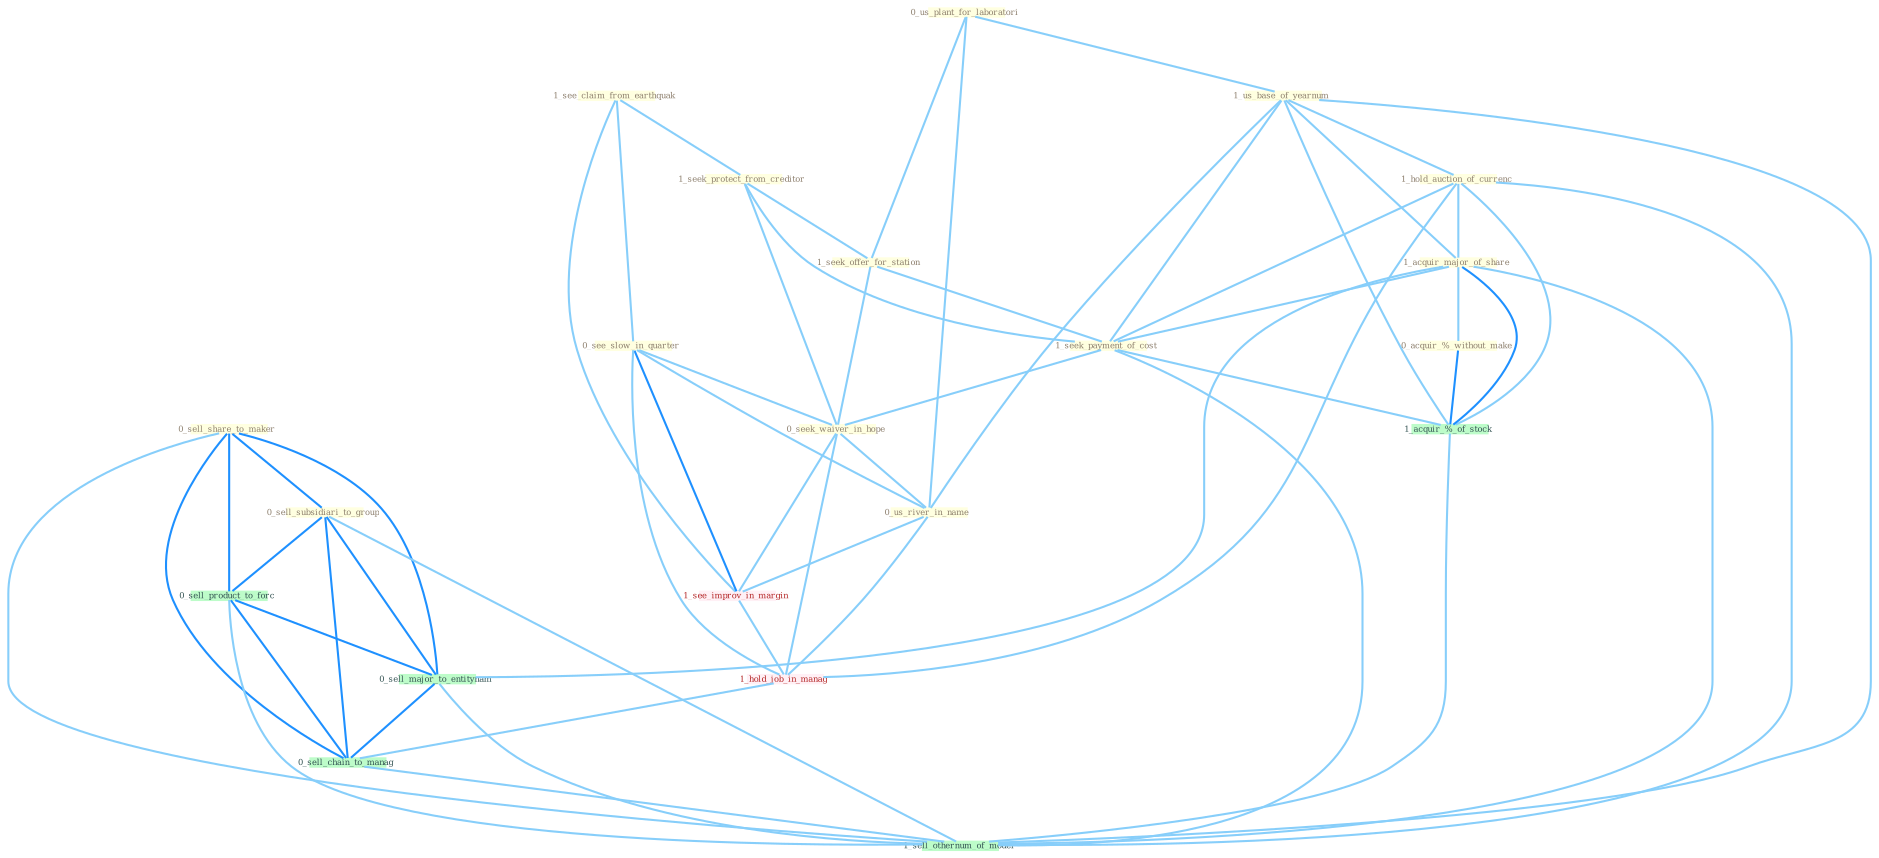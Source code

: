 Graph G{ 
    node
    [shape=polygon,style=filled,width=.5,height=.06,color="#BDFCC9",fixedsize=true,fontsize=4,
    fontcolor="#2f4f4f"];
    {node
    [color="#ffffe0", fontcolor="#8b7d6b"] "1_see_claim_from_earthquak " "0_see_slow_in_quarter " "1_seek_protect_from_creditor " "0_sell_share_to_maker " "0_us_plant_for_laboratori " "1_us_base_of_yearnum " "0_sell_subsidiari_to_group " "1_seek_offer_for_station " "1_hold_auction_of_currenc " "1_acquir_major_of_share " "1_seek_payment_of_cost " "0_acquir_%_without_make " "0_seek_waiver_in_hope " "0_us_river_in_name "}
{node [color="#fff0f5", fontcolor="#b22222"] "1_see_improv_in_margin " "1_hold_job_in_manag "}
edge [color="#B0E2FF"];

	"1_see_claim_from_earthquak " -- "0_see_slow_in_quarter " [w="1", color="#87cefa" ];
	"1_see_claim_from_earthquak " -- "1_seek_protect_from_creditor " [w="1", color="#87cefa" ];
	"1_see_claim_from_earthquak " -- "1_see_improv_in_margin " [w="1", color="#87cefa" ];
	"0_see_slow_in_quarter " -- "0_seek_waiver_in_hope " [w="1", color="#87cefa" ];
	"0_see_slow_in_quarter " -- "0_us_river_in_name " [w="1", color="#87cefa" ];
	"0_see_slow_in_quarter " -- "1_see_improv_in_margin " [w="2", color="#1e90ff" , len=0.8];
	"0_see_slow_in_quarter " -- "1_hold_job_in_manag " [w="1", color="#87cefa" ];
	"1_seek_protect_from_creditor " -- "1_seek_offer_for_station " [w="1", color="#87cefa" ];
	"1_seek_protect_from_creditor " -- "1_seek_payment_of_cost " [w="1", color="#87cefa" ];
	"1_seek_protect_from_creditor " -- "0_seek_waiver_in_hope " [w="1", color="#87cefa" ];
	"0_sell_share_to_maker " -- "0_sell_subsidiari_to_group " [w="2", color="#1e90ff" , len=0.8];
	"0_sell_share_to_maker " -- "0_sell_product_to_forc " [w="2", color="#1e90ff" , len=0.8];
	"0_sell_share_to_maker " -- "0_sell_major_to_entitynam " [w="2", color="#1e90ff" , len=0.8];
	"0_sell_share_to_maker " -- "0_sell_chain_to_manag " [w="2", color="#1e90ff" , len=0.8];
	"0_sell_share_to_maker " -- "1_sell_othernum_of_model " [w="1", color="#87cefa" ];
	"0_us_plant_for_laboratori " -- "1_us_base_of_yearnum " [w="1", color="#87cefa" ];
	"0_us_plant_for_laboratori " -- "1_seek_offer_for_station " [w="1", color="#87cefa" ];
	"0_us_plant_for_laboratori " -- "0_us_river_in_name " [w="1", color="#87cefa" ];
	"1_us_base_of_yearnum " -- "1_hold_auction_of_currenc " [w="1", color="#87cefa" ];
	"1_us_base_of_yearnum " -- "1_acquir_major_of_share " [w="1", color="#87cefa" ];
	"1_us_base_of_yearnum " -- "1_seek_payment_of_cost " [w="1", color="#87cefa" ];
	"1_us_base_of_yearnum " -- "0_us_river_in_name " [w="1", color="#87cefa" ];
	"1_us_base_of_yearnum " -- "1_acquir_%_of_stock " [w="1", color="#87cefa" ];
	"1_us_base_of_yearnum " -- "1_sell_othernum_of_model " [w="1", color="#87cefa" ];
	"0_sell_subsidiari_to_group " -- "0_sell_product_to_forc " [w="2", color="#1e90ff" , len=0.8];
	"0_sell_subsidiari_to_group " -- "0_sell_major_to_entitynam " [w="2", color="#1e90ff" , len=0.8];
	"0_sell_subsidiari_to_group " -- "0_sell_chain_to_manag " [w="2", color="#1e90ff" , len=0.8];
	"0_sell_subsidiari_to_group " -- "1_sell_othernum_of_model " [w="1", color="#87cefa" ];
	"1_seek_offer_for_station " -- "1_seek_payment_of_cost " [w="1", color="#87cefa" ];
	"1_seek_offer_for_station " -- "0_seek_waiver_in_hope " [w="1", color="#87cefa" ];
	"1_hold_auction_of_currenc " -- "1_acquir_major_of_share " [w="1", color="#87cefa" ];
	"1_hold_auction_of_currenc " -- "1_seek_payment_of_cost " [w="1", color="#87cefa" ];
	"1_hold_auction_of_currenc " -- "1_acquir_%_of_stock " [w="1", color="#87cefa" ];
	"1_hold_auction_of_currenc " -- "1_hold_job_in_manag " [w="1", color="#87cefa" ];
	"1_hold_auction_of_currenc " -- "1_sell_othernum_of_model " [w="1", color="#87cefa" ];
	"1_acquir_major_of_share " -- "1_seek_payment_of_cost " [w="1", color="#87cefa" ];
	"1_acquir_major_of_share " -- "0_acquir_%_without_make " [w="1", color="#87cefa" ];
	"1_acquir_major_of_share " -- "1_acquir_%_of_stock " [w="2", color="#1e90ff" , len=0.8];
	"1_acquir_major_of_share " -- "0_sell_major_to_entitynam " [w="1", color="#87cefa" ];
	"1_acquir_major_of_share " -- "1_sell_othernum_of_model " [w="1", color="#87cefa" ];
	"1_seek_payment_of_cost " -- "0_seek_waiver_in_hope " [w="1", color="#87cefa" ];
	"1_seek_payment_of_cost " -- "1_acquir_%_of_stock " [w="1", color="#87cefa" ];
	"1_seek_payment_of_cost " -- "1_sell_othernum_of_model " [w="1", color="#87cefa" ];
	"0_acquir_%_without_make " -- "1_acquir_%_of_stock " [w="2", color="#1e90ff" , len=0.8];
	"0_seek_waiver_in_hope " -- "0_us_river_in_name " [w="1", color="#87cefa" ];
	"0_seek_waiver_in_hope " -- "1_see_improv_in_margin " [w="1", color="#87cefa" ];
	"0_seek_waiver_in_hope " -- "1_hold_job_in_manag " [w="1", color="#87cefa" ];
	"0_us_river_in_name " -- "1_see_improv_in_margin " [w="1", color="#87cefa" ];
	"0_us_river_in_name " -- "1_hold_job_in_manag " [w="1", color="#87cefa" ];
	"1_see_improv_in_margin " -- "1_hold_job_in_manag " [w="1", color="#87cefa" ];
	"1_acquir_%_of_stock " -- "1_sell_othernum_of_model " [w="1", color="#87cefa" ];
	"1_hold_job_in_manag " -- "0_sell_chain_to_manag " [w="1", color="#87cefa" ];
	"0_sell_product_to_forc " -- "0_sell_major_to_entitynam " [w="2", color="#1e90ff" , len=0.8];
	"0_sell_product_to_forc " -- "0_sell_chain_to_manag " [w="2", color="#1e90ff" , len=0.8];
	"0_sell_product_to_forc " -- "1_sell_othernum_of_model " [w="1", color="#87cefa" ];
	"0_sell_major_to_entitynam " -- "0_sell_chain_to_manag " [w="2", color="#1e90ff" , len=0.8];
	"0_sell_major_to_entitynam " -- "1_sell_othernum_of_model " [w="1", color="#87cefa" ];
	"0_sell_chain_to_manag " -- "1_sell_othernum_of_model " [w="1", color="#87cefa" ];
}